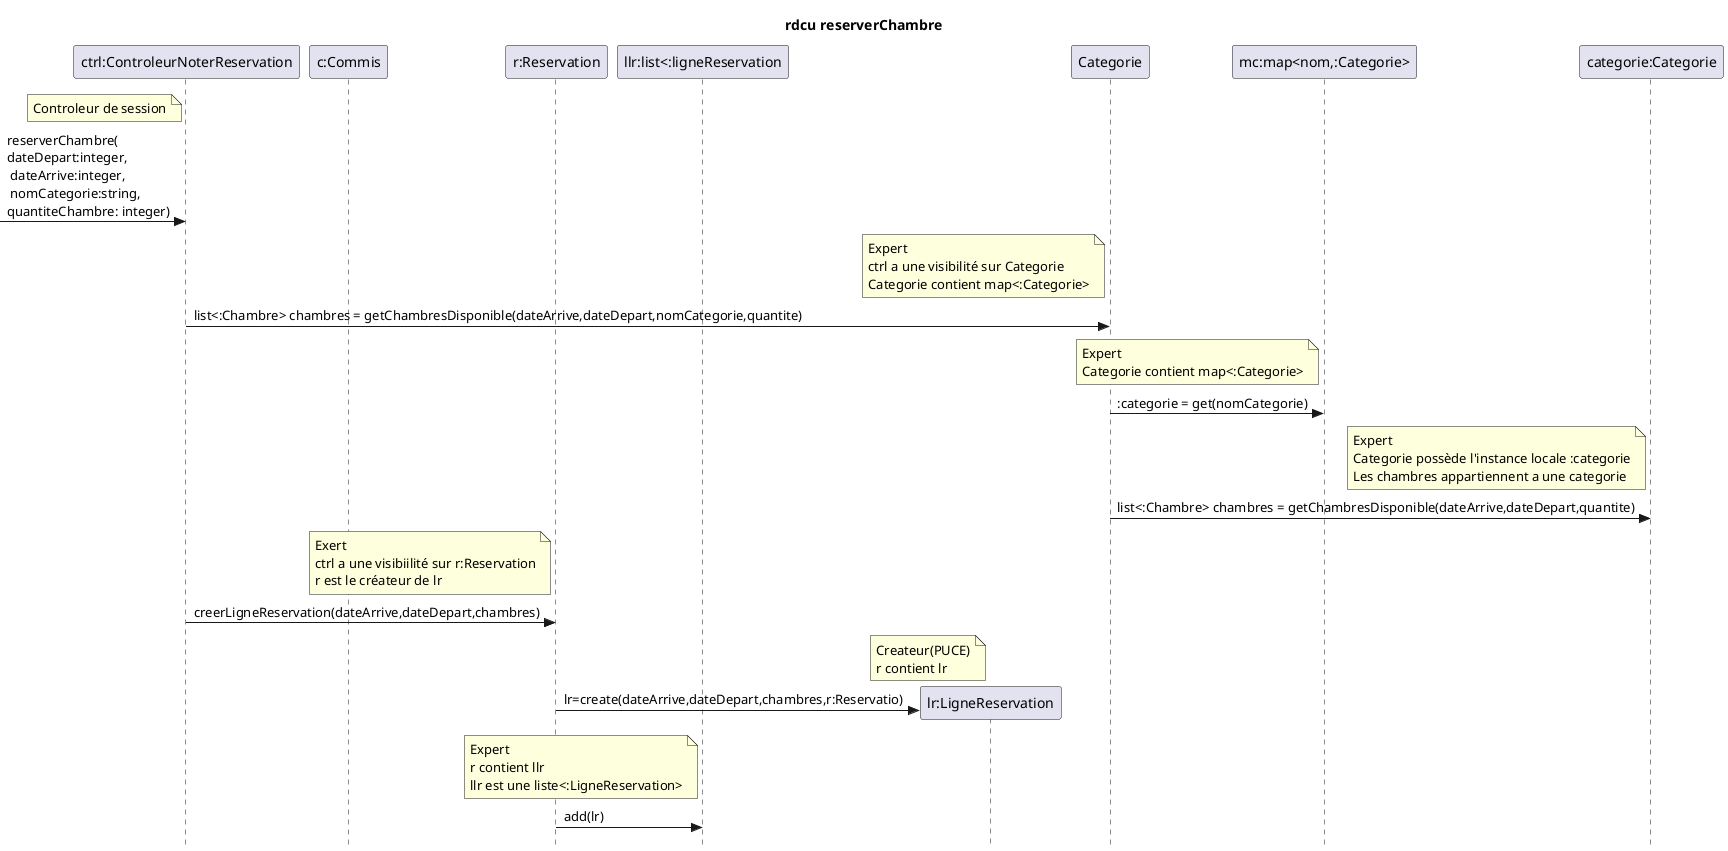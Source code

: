@startuml
skinparam Style strictuml
title rdcu reserverChambre

participant "ctrl:ControleurNoterReservation" as ctrl 
participant "c:Commis" as c
participant "r:Reservation" as r
participant "llr:list<:ligneReservation" as llr
participant "lr:LigneReservation" as lr
participant "Categorie" as cat
participant "mc:map<nom,:Categorie>" as mc 
participant "categorie:Categorie" as ic

note left of ctrl: Controleur de session
-> ctrl: reserverChambre(\ndateDepart:integer,\n dateArrive:integer,\n nomCategorie:string, \nquantiteChambre: integer)

note left of cat: Expert\nctrl a une visibilité sur Categorie\nCategorie contient map<:Categorie>
ctrl->cat: list<:Chambre> chambres = getChambresDisponible(dateArrive,dateDepart,nomCategorie,quantite)

note left of mc: Expert\nCategorie contient map<:Categorie>
cat -> mc: :categorie = get(nomCategorie)

note left of ic: Expert\nCategorie possède l'instance locale :categorie\nLes chambres appartiennent a une categorie
cat-> ic: list<:Chambre> chambres = getChambresDisponible(dateArrive,dateDepart,quantite)


note left of r: Exert\nctrl a une visibiilité sur r:Reservation\nr est le créateur de lr
ctrl -> r: creerLigneReservation(dateArrive,dateDepart,chambres)

note left of lr: Createur(PUCE)\nr contient lr
r->lr ** : lr=create(dateArrive,dateDepart,chambres,r:Reservatio)

note left of llr: Expert\nr contient llr\nllr est une liste<:LigneReservation>
r->llr: add(lr)


@enduml
